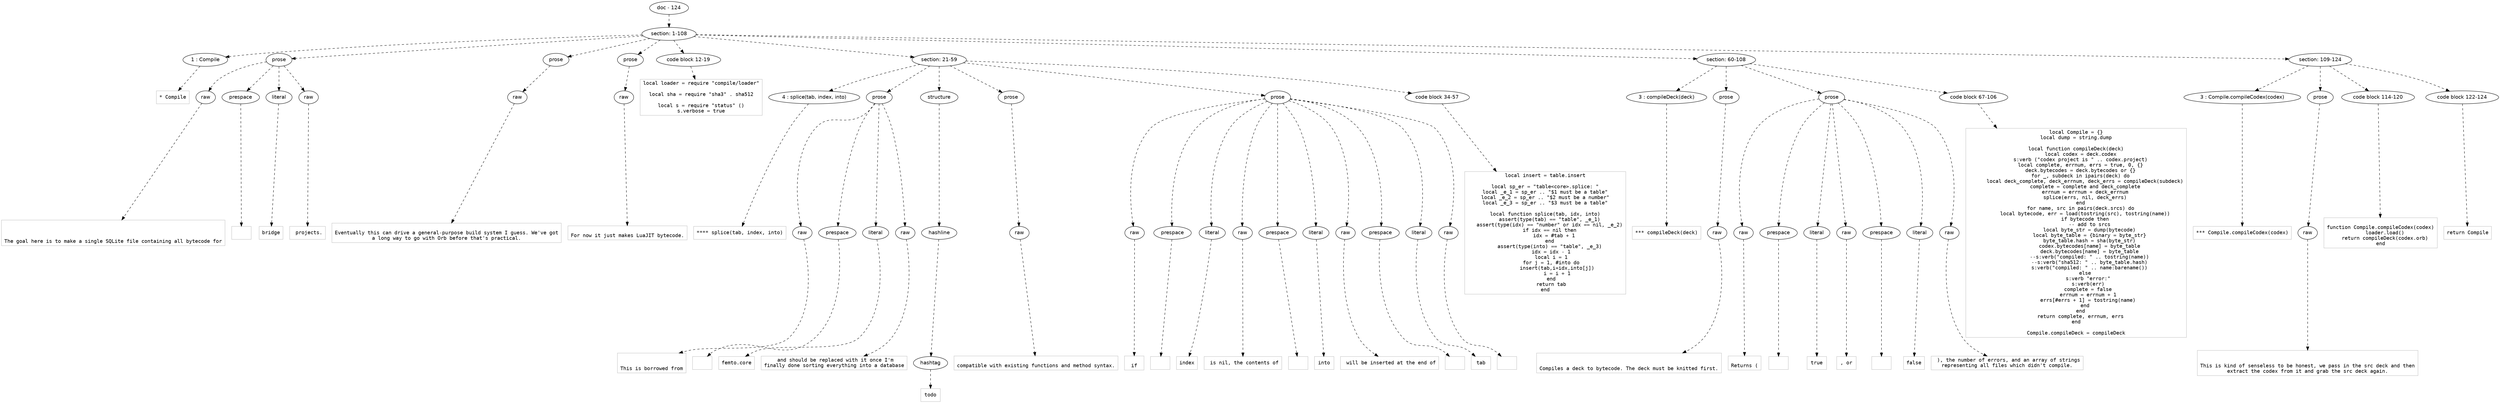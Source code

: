 digraph lpegNode {

node [fontname=Helvetica]
edge [style=dashed]

doc_0 [label="doc - 124"]


doc_0 -> { section_1}
{rank=same; section_1}

section_1 [label="section: 1-108"]


// END RANK doc_0

section_1 -> { header_2 prose_3 prose_4 prose_5 codeblock_6 section_7 section_8 section_9}
{rank=same; header_2 prose_3 prose_4 prose_5 codeblock_6 section_7 section_8 section_9}

header_2 [label="1 : Compile"]

prose_3 [label="prose"]

prose_4 [label="prose"]

prose_5 [label="prose"]

codeblock_6 [label="code block 12-19"]

section_7 [label="section: 21-59"]

section_8 [label="section: 60-108"]

section_9 [label="section: 109-124"]


// END RANK section_1

header_2 -> leaf_10
leaf_10  [color=Gray,shape=rectangle,fontname=Inconsolata,label="* Compile"]
// END RANK header_2

prose_3 -> { raw_11 prespace_12 literal_13 raw_14}
{rank=same; raw_11 prespace_12 literal_13 raw_14}

raw_11 [label="raw"]

prespace_12 [label="prespace"]

literal_13 [label="literal"]

raw_14 [label="raw"]


// END RANK prose_3

raw_11 -> leaf_15
leaf_15  [color=Gray,shape=rectangle,fontname=Inconsolata,label="


The goal here is to make a single SQLite file containing all bytecode for"]
// END RANK raw_11

prespace_12 -> leaf_16
leaf_16  [color=Gray,shape=rectangle,fontname=Inconsolata,label=""]
// END RANK prespace_12

literal_13 -> leaf_17
leaf_17  [color=Gray,shape=rectangle,fontname=Inconsolata,label="bridge"]
// END RANK literal_13

raw_14 -> leaf_18
leaf_18  [color=Gray,shape=rectangle,fontname=Inconsolata,label=" projects.
"]
// END RANK raw_14

prose_4 -> { raw_19}
{rank=same; raw_19}

raw_19 [label="raw"]


// END RANK prose_4

raw_19 -> leaf_20
leaf_20  [color=Gray,shape=rectangle,fontname=Inconsolata,label="
Eventually this can drive a general-purpose build system I guess. We've got
a long way to go with Orb before that's practical.
"]
// END RANK raw_19

prose_5 -> { raw_21}
{rank=same; raw_21}

raw_21 [label="raw"]


// END RANK prose_5

raw_21 -> leaf_22
leaf_22  [color=Gray,shape=rectangle,fontname=Inconsolata,label="
For now it just makes LuaJIT bytecode.
"]
// END RANK raw_21

codeblock_6 -> leaf_23
leaf_23  [color=Gray,shape=rectangle,fontname=Inconsolata,label="local loader = require \"compile/loader\"

local sha = require \"sha3\" . sha512

local s = require \"status\" ()
s.verbose = true"]
// END RANK codeblock_6

section_7 -> { header_24 prose_25 structure_26 prose_27 prose_28 codeblock_29}
{rank=same; header_24 prose_25 structure_26 prose_27 prose_28 codeblock_29}

header_24 [label="4 : splice(tab, index, into)"]

prose_25 [label="prose"]

structure_26 [label="structure"]

prose_27 [label="prose"]

prose_28 [label="prose"]

codeblock_29 [label="code block 34-57"]


// END RANK section_7

header_24 -> leaf_30
leaf_30  [color=Gray,shape=rectangle,fontname=Inconsolata,label="**** splice(tab, index, into)"]
// END RANK header_24

prose_25 -> { raw_31 prespace_32 literal_33 raw_34}
{rank=same; raw_31 prespace_32 literal_33 raw_34}

raw_31 [label="raw"]

prespace_32 [label="prespace"]

literal_33 [label="literal"]

raw_34 [label="raw"]


// END RANK prose_25

raw_31 -> leaf_35
leaf_35  [color=Gray,shape=rectangle,fontname=Inconsolata,label="

This is borrowed from"]
// END RANK raw_31

prespace_32 -> leaf_36
leaf_36  [color=Gray,shape=rectangle,fontname=Inconsolata,label=" "]
// END RANK prespace_32

literal_33 -> leaf_37
leaf_37  [color=Gray,shape=rectangle,fontname=Inconsolata,label="femto.core"]
// END RANK literal_33

raw_34 -> leaf_38
leaf_38  [color=Gray,shape=rectangle,fontname=Inconsolata,label=" and should be replaced with it once I'm
finally done sorting everything into a database
"]
// END RANK raw_34

structure_26 -> { hashline_39}
{rank=same; hashline_39}

hashline_39 [label="hashline"]


// END RANK structure_26

hashline_39 -> { hashtag_40}
{rank=same; hashtag_40}

hashtag_40 [label="hashtag"]


// END RANK hashline_39

hashtag_40 -> leaf_41
leaf_41  [color=Gray,shape=rectangle,fontname=Inconsolata,label="todo"]
// END RANK hashtag_40

prose_27 -> { raw_42}
{rank=same; raw_42}

raw_42 [label="raw"]


// END RANK prose_27

raw_42 -> leaf_43
leaf_43  [color=Gray,shape=rectangle,fontname=Inconsolata,label="
compatible with existing functions and method syntax.
"]
// END RANK raw_42

prose_28 -> { raw_44 prespace_45 literal_46 raw_47 prespace_48 literal_49 raw_50 prespace_51 literal_52 raw_53}
{rank=same; raw_44 prespace_45 literal_46 raw_47 prespace_48 literal_49 raw_50 prespace_51 literal_52 raw_53}

raw_44 [label="raw"]

prespace_45 [label="prespace"]

literal_46 [label="literal"]

raw_47 [label="raw"]

prespace_48 [label="prespace"]

literal_49 [label="literal"]

raw_50 [label="raw"]

prespace_51 [label="prespace"]

literal_52 [label="literal"]

raw_53 [label="raw"]


// END RANK prose_28

raw_44 -> leaf_54
leaf_54  [color=Gray,shape=rectangle,fontname=Inconsolata,label="
if"]
// END RANK raw_44

prespace_45 -> leaf_55
leaf_55  [color=Gray,shape=rectangle,fontname=Inconsolata,label=" "]
// END RANK prespace_45

literal_46 -> leaf_56
leaf_56  [color=Gray,shape=rectangle,fontname=Inconsolata,label="index"]
// END RANK literal_46

raw_47 -> leaf_57
leaf_57  [color=Gray,shape=rectangle,fontname=Inconsolata,label=" is nil, the contents of"]
// END RANK raw_47

prespace_48 -> leaf_58
leaf_58  [color=Gray,shape=rectangle,fontname=Inconsolata,label=" "]
// END RANK prespace_48

literal_49 -> leaf_59
leaf_59  [color=Gray,shape=rectangle,fontname=Inconsolata,label="into"]
// END RANK literal_49

raw_50 -> leaf_60
leaf_60  [color=Gray,shape=rectangle,fontname=Inconsolata,label=" will be inserted at the end of"]
// END RANK raw_50

prespace_51 -> leaf_61
leaf_61  [color=Gray,shape=rectangle,fontname=Inconsolata,label=""]
// END RANK prespace_51

literal_52 -> leaf_62
leaf_62  [color=Gray,shape=rectangle,fontname=Inconsolata,label="tab"]
// END RANK literal_52

raw_53 -> leaf_63
leaf_63  [color=Gray,shape=rectangle,fontname=Inconsolata,label="
"]
// END RANK raw_53

codeblock_29 -> leaf_64
leaf_64  [color=Gray,shape=rectangle,fontname=Inconsolata,label="local insert = table.insert

local sp_er = \"table<core>.splice: \"
local _e_1 = sp_er .. \"$1 must be a table\"
local _e_2 = sp_er .. \"$2 must be a number\"
local _e_3 = sp_er .. \"$3 must be a table\"

local function splice(tab, idx, into)
   assert(type(tab) == \"table\", _e_1)
   assert(type(idx) == \"number\" or idx == nil, _e_2)
   if idx == nil then
      idx = #tab + 1
   end
   assert(type(into) == \"table\", _e_3)
    idx = idx - 1
    local i = 1
    for j = 1, #into do
        insert(tab,i+idx,into[j])
        i = i + 1
    end
    return tab
end"]
// END RANK codeblock_29

section_8 -> { header_65 prose_66 prose_67 codeblock_68}
{rank=same; header_65 prose_66 prose_67 codeblock_68}

header_65 [label="3 : compileDeck(deck)"]

prose_66 [label="prose"]

prose_67 [label="prose"]

codeblock_68 [label="code block 67-106"]


// END RANK section_8

header_65 -> leaf_69
leaf_69  [color=Gray,shape=rectangle,fontname=Inconsolata,label="*** compileDeck(deck)"]
// END RANK header_65

prose_66 -> { raw_70}
{rank=same; raw_70}

raw_70 [label="raw"]


// END RANK prose_66

raw_70 -> leaf_71
leaf_71  [color=Gray,shape=rectangle,fontname=Inconsolata,label="

Compiles a deck to bytecode. The deck must be knitted first.
"]
// END RANK raw_70

prose_67 -> { raw_72 prespace_73 literal_74 raw_75 prespace_76 literal_77 raw_78}
{rank=same; raw_72 prespace_73 literal_74 raw_75 prespace_76 literal_77 raw_78}

raw_72 [label="raw"]

prespace_73 [label="prespace"]

literal_74 [label="literal"]

raw_75 [label="raw"]

prespace_76 [label="prespace"]

literal_77 [label="literal"]

raw_78 [label="raw"]


// END RANK prose_67

raw_72 -> leaf_79
leaf_79  [color=Gray,shape=rectangle,fontname=Inconsolata,label="
Returns ("]
// END RANK raw_72

prespace_73 -> leaf_80
leaf_80  [color=Gray,shape=rectangle,fontname=Inconsolata,label=" "]
// END RANK prespace_73

literal_74 -> leaf_81
leaf_81  [color=Gray,shape=rectangle,fontname=Inconsolata,label="true"]
// END RANK literal_74

raw_75 -> leaf_82
leaf_82  [color=Gray,shape=rectangle,fontname=Inconsolata,label=", or"]
// END RANK raw_75

prespace_76 -> leaf_83
leaf_83  [color=Gray,shape=rectangle,fontname=Inconsolata,label=" "]
// END RANK prespace_76

literal_77 -> leaf_84
leaf_84  [color=Gray,shape=rectangle,fontname=Inconsolata,label="false"]
// END RANK literal_77

raw_78 -> leaf_85
leaf_85  [color=Gray,shape=rectangle,fontname=Inconsolata,label=" ), the number of errors, and an array of strings
representing all files which didn't compile.
"]
// END RANK raw_78

codeblock_68 -> leaf_86
leaf_86  [color=Gray,shape=rectangle,fontname=Inconsolata,label="local Compile = {}
local dump = string.dump

local function compileDeck(deck)
   local codex = deck.codex
   s:verb (\"codex project is \" .. codex.project)
   local complete, errnum, errs = true, 0, {}
   deck.bytecodes = deck.bytecodes or {}
   for _, subdeck in ipairs(deck) do
      local deck_complete, deck_errnum, deck_errs = compileDeck(subdeck)
      complete = complete and deck_complete
      errnum = errnum + deck_errnum
      splice(errs, nil, deck_errs)
   end
   for name, src in pairs(deck.srcs) do
      local bytecode, err = load(tostring(src), tostring(name))
      if bytecode then
         -- add to srcs
         local byte_str = dump(bytecode)
         local byte_table = {binary = byte_str}
         byte_table.hash = sha(byte_str)
         codex.bytecodes[name] = byte_table
         deck.bytecodes[name] = byte_table
         --s:verb(\"compiled: \" .. tostring(name))
         --s:verb(\"sha512: \" .. byte_table.hash)
         s:verb(\"compiled: \" .. name:barename())
      else
        s:verb \"error:\"
        s:verb(err)
        complete = false
        errnum = errnum + 1
        errs[#errs + 1] = tostring(name)
      end
   end
   return complete, errnum, errs
end

Compile.compileDeck = compileDeck"]
// END RANK codeblock_68

section_9 -> { header_87 prose_88 codeblock_89 codeblock_90}
{rank=same; header_87 prose_88 codeblock_89 codeblock_90}

header_87 [label="3 : Compile.compileCodex(codex)"]

prose_88 [label="prose"]

codeblock_89 [label="code block 114-120"]

codeblock_90 [label="code block 122-124"]


// END RANK section_9

header_87 -> leaf_91
leaf_91  [color=Gray,shape=rectangle,fontname=Inconsolata,label="*** Compile.compileCodex(codex)"]
// END RANK header_87

prose_88 -> { raw_92}
{rank=same; raw_92}

raw_92 [label="raw"]


// END RANK prose_88

raw_92 -> leaf_93
leaf_93  [color=Gray,shape=rectangle,fontname=Inconsolata,label="

This is kind of senseless to be honest, we pass in the src deck and then
extract the codex from it and grab the src deck again.
"]
// END RANK raw_92

codeblock_89 -> leaf_94
leaf_94  [color=Gray,shape=rectangle,fontname=Inconsolata,label="
function Compile.compileCodex(codex)
   loader.load()
   return compileDeck(codex.orb)
end"]
// END RANK codeblock_89

codeblock_90 -> leaf_95
leaf_95  [color=Gray,shape=rectangle,fontname=Inconsolata,label="return Compile"]
// END RANK codeblock_90


}
